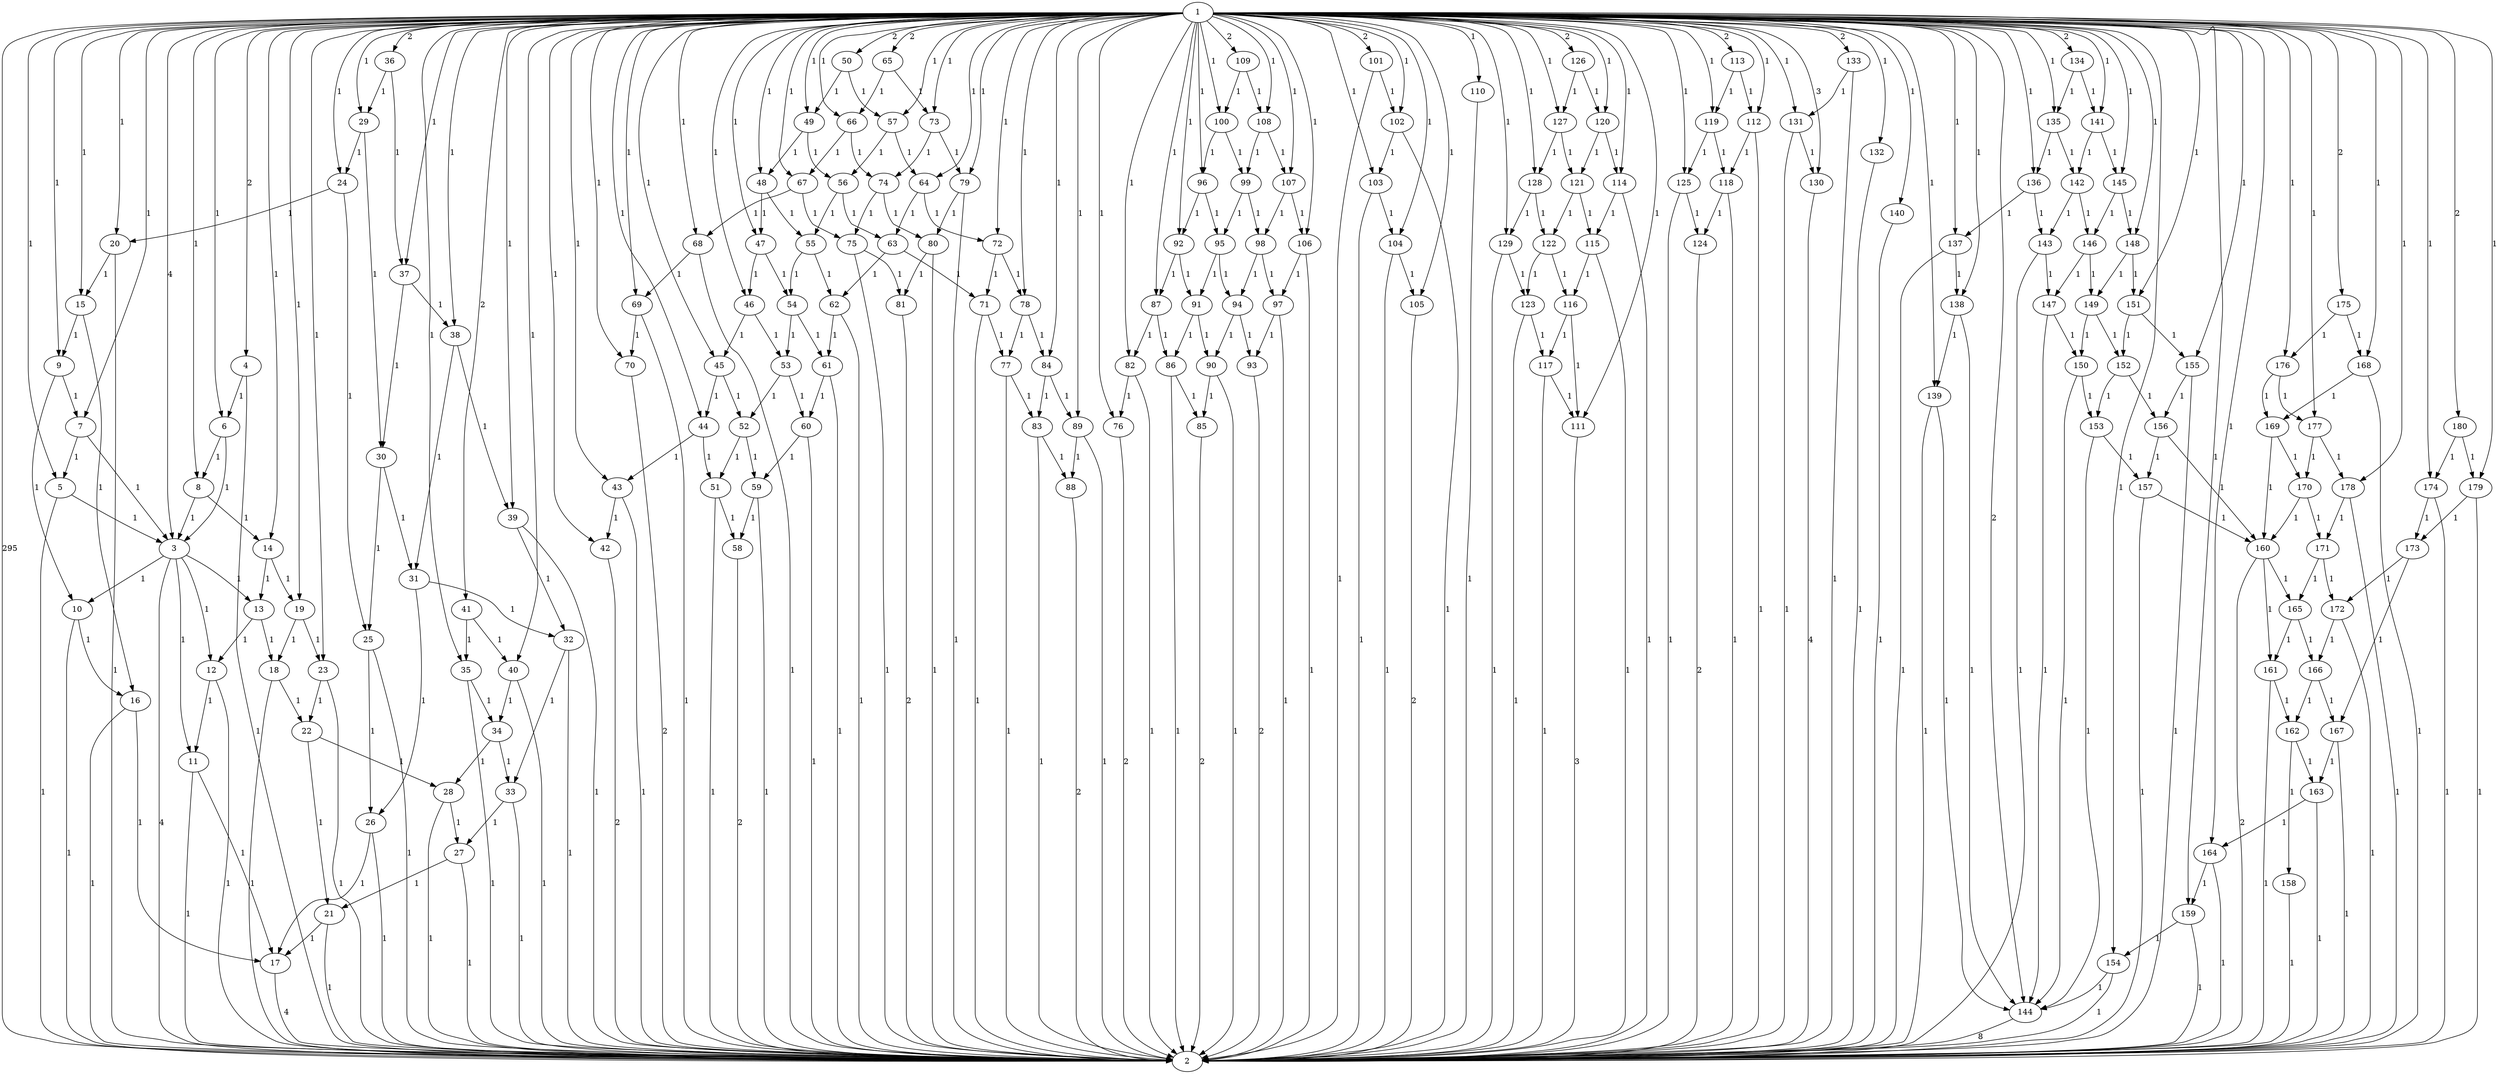 digraph {
1 -> 2 [label=295];
1 -> 3 [label=4];
1 -> 4 [label=2];
1 -> 5 [label=1];
1 -> 6 [label=1];
1 -> 7 [label=1];
1 -> 8 [label=1];
1 -> 9 [label=1];
1 -> 14 [label=1];
1 -> 15 [label=1];
1 -> 19 [label=1];
1 -> 20 [label=1];
1 -> 23 [label=1];
1 -> 24 [label=1];
1 -> 29 [label=1];
1 -> 35 [label=1];
1 -> 36 [label=2];
1 -> 37 [label=1];
1 -> 38 [label=1];
1 -> 39 [label=1];
1 -> 40 [label=1];
1 -> 41 [label=2];
1 -> 42 [label=1];
1 -> 43 [label=1];
1 -> 44 [label=1];
1 -> 45 [label=1];
1 -> 46 [label=1];
1 -> 47 [label=1];
1 -> 48 [label=1];
1 -> 49 [label=1];
1 -> 50 [label=2];
1 -> 57 [label=1];
1 -> 64 [label=1];
1 -> 65 [label=2];
1 -> 66 [label=1];
1 -> 67 [label=1];
1 -> 68 [label=1];
1 -> 69 [label=1];
1 -> 70 [label=1];
1 -> 72 [label=1];
1 -> 73 [label=1];
1 -> 76 [label=1];
1 -> 78 [label=1];
1 -> 79 [label=1];
1 -> 82 [label=1];
1 -> 84 [label=1];
1 -> 87 [label=1];
1 -> 89 [label=1];
1 -> 92 [label=1];
1 -> 96 [label=1];
1 -> 100 [label=1];
1 -> 101 [label=2];
1 -> 102 [label=1];
1 -> 103 [label=1];
1 -> 104 [label=1];
1 -> 105 [label=1];
1 -> 106 [label=1];
1 -> 107 [label=1];
1 -> 108 [label=1];
1 -> 109 [label=2];
1 -> 110 [label=1];
1 -> 111 [label=1];
1 -> 112 [label=1];
1 -> 113 [label=2];
1 -> 114 [label=1];
1 -> 119 [label=1];
1 -> 120 [label=1];
1 -> 125 [label=1];
1 -> 126 [label=2];
1 -> 127 [label=1];
1 -> 128 [label=1];
1 -> 129 [label=1];
1 -> 130 [label=3];
1 -> 131 [label=1];
1 -> 132 [label=1];
1 -> 133 [label=2];
1 -> 134 [label=2];
1 -> 135 [label=1];
1 -> 136 [label=1];
1 -> 137 [label=1];
1 -> 138 [label=1];
1 -> 139 [label=1];
1 -> 140 [label=1];
1 -> 141 [label=1];
1 -> 144 [label=2];
1 -> 145 [label=1];
1 -> 148 [label=1];
1 -> 151 [label=1];
1 -> 154 [label=1];
1 -> 155 [label=1];
1 -> 159 [label=1];
1 -> 164 [label=1];
1 -> 168 [label=1];
1 -> 174 [label=1];
1 -> 175 [label=2];
1 -> 176 [label=1];
1 -> 177 [label=1];
1 -> 178 [label=1];
1 -> 179 [label=1];
1 -> 180 [label=2];
3 -> 2 [label=4];
3 -> 10 [label=1];
3 -> 11 [label=1];
3 -> 12 [label=1];
3 -> 13 [label=1];
4 -> 2 [label=1];
4 -> 6 [label=1];
5 -> 2 [label=1];
5 -> 3 [label=1];
6 -> 3 [label=1];
6 -> 8 [label=1];
7 -> 3 [label=1];
7 -> 5 [label=1];
8 -> 3 [label=1];
8 -> 14 [label=1];
9 -> 7 [label=1];
9 -> 10 [label=1];
10 -> 2 [label=1];
10 -> 16 [label=1];
11 -> 2 [label=1];
11 -> 17 [label=1];
12 -> 2 [label=1];
12 -> 11 [label=1];
13 -> 12 [label=1];
13 -> 18 [label=1];
14 -> 13 [label=1];
14 -> 19 [label=1];
15 -> 9 [label=1];
15 -> 16 [label=1];
16 -> 2 [label=1];
16 -> 17 [label=1];
17 -> 2 [label=4];
18 -> 2 [label=1];
18 -> 22 [label=1];
19 -> 18 [label=1];
19 -> 23 [label=1];
20 -> 2 [label=1];
20 -> 15 [label=1];
21 -> 2 [label=1];
21 -> 17 [label=1];
22 -> 21 [label=1];
22 -> 28 [label=1];
23 -> 2 [label=1];
23 -> 22 [label=1];
24 -> 20 [label=1];
24 -> 25 [label=1];
25 -> 2 [label=1];
25 -> 26 [label=1];
26 -> 2 [label=1];
26 -> 17 [label=1];
27 -> 2 [label=1];
27 -> 21 [label=1];
28 -> 2 [label=1];
28 -> 27 [label=1];
29 -> 24 [label=1];
29 -> 30 [label=1];
30 -> 25 [label=1];
30 -> 31 [label=1];
31 -> 26 [label=1];
31 -> 32 [label=1];
32 -> 2 [label=1];
32 -> 33 [label=1];
33 -> 2 [label=1];
33 -> 27 [label=1];
34 -> 28 [label=1];
34 -> 33 [label=1];
35 -> 2 [label=1];
35 -> 34 [label=1];
36 -> 29 [label=1];
36 -> 37 [label=1];
37 -> 30 [label=1];
37 -> 38 [label=1];
38 -> 31 [label=1];
38 -> 39 [label=1];
39 -> 2 [label=1];
39 -> 32 [label=1];
40 -> 2 [label=1];
40 -> 34 [label=1];
41 -> 35 [label=1];
41 -> 40 [label=1];
42 -> 2 [label=2];
43 -> 2 [label=1];
43 -> 42 [label=1];
44 -> 43 [label=1];
44 -> 51 [label=1];
45 -> 44 [label=1];
45 -> 52 [label=1];
46 -> 45 [label=1];
46 -> 53 [label=1];
47 -> 46 [label=1];
47 -> 54 [label=1];
48 -> 47 [label=1];
48 -> 55 [label=1];
49 -> 48 [label=1];
49 -> 56 [label=1];
50 -> 49 [label=1];
50 -> 57 [label=1];
51 -> 2 [label=1];
51 -> 58 [label=1];
52 -> 51 [label=1];
52 -> 59 [label=1];
53 -> 52 [label=1];
53 -> 60 [label=1];
54 -> 53 [label=1];
54 -> 61 [label=1];
55 -> 54 [label=1];
55 -> 62 [label=1];
56 -> 55 [label=1];
56 -> 63 [label=1];
57 -> 56 [label=1];
57 -> 64 [label=1];
58 -> 2 [label=2];
59 -> 2 [label=1];
59 -> 58 [label=1];
60 -> 2 [label=1];
60 -> 59 [label=1];
61 -> 2 [label=1];
61 -> 60 [label=1];
62 -> 2 [label=1];
62 -> 61 [label=1];
63 -> 62 [label=1];
63 -> 71 [label=1];
64 -> 63 [label=1];
64 -> 72 [label=1];
65 -> 66 [label=1];
65 -> 73 [label=1];
66 -> 67 [label=1];
66 -> 74 [label=1];
67 -> 68 [label=1];
67 -> 75 [label=1];
68 -> 2 [label=1];
68 -> 69 [label=1];
69 -> 2 [label=1];
69 -> 70 [label=1];
70 -> 2 [label=2];
71 -> 2 [label=1];
71 -> 77 [label=1];
72 -> 71 [label=1];
72 -> 78 [label=1];
73 -> 74 [label=1];
73 -> 79 [label=1];
74 -> 75 [label=1];
74 -> 80 [label=1];
75 -> 2 [label=1];
75 -> 81 [label=1];
76 -> 2 [label=2];
77 -> 2 [label=1];
77 -> 83 [label=1];
78 -> 77 [label=1];
78 -> 84 [label=1];
79 -> 2 [label=1];
79 -> 80 [label=1];
80 -> 2 [label=1];
80 -> 81 [label=1];
81 -> 2 [label=2];
82 -> 2 [label=1];
82 -> 76 [label=1];
83 -> 2 [label=1];
83 -> 88 [label=1];
84 -> 83 [label=1];
84 -> 89 [label=1];
85 -> 2 [label=2];
86 -> 2 [label=1];
86 -> 85 [label=1];
87 -> 82 [label=1];
87 -> 86 [label=1];
88 -> 2 [label=2];
89 -> 2 [label=1];
89 -> 88 [label=1];
90 -> 2 [label=1];
90 -> 85 [label=1];
91 -> 86 [label=1];
91 -> 90 [label=1];
92 -> 87 [label=1];
92 -> 91 [label=1];
93 -> 2 [label=2];
94 -> 90 [label=1];
94 -> 93 [label=1];
95 -> 91 [label=1];
95 -> 94 [label=1];
96 -> 92 [label=1];
96 -> 95 [label=1];
97 -> 2 [label=1];
97 -> 93 [label=1];
98 -> 94 [label=1];
98 -> 97 [label=1];
99 -> 95 [label=1];
99 -> 98 [label=1];
100 -> 96 [label=1];
100 -> 99 [label=1];
101 -> 2 [label=1];
101 -> 102 [label=1];
102 -> 2 [label=1];
102 -> 103 [label=1];
103 -> 2 [label=1];
103 -> 104 [label=1];
104 -> 2 [label=1];
104 -> 105 [label=1];
105 -> 2 [label=2];
106 -> 2 [label=1];
106 -> 97 [label=1];
107 -> 98 [label=1];
107 -> 106 [label=1];
108 -> 99 [label=1];
108 -> 107 [label=1];
109 -> 100 [label=1];
109 -> 108 [label=1];
110 -> 2 [label=1];
111 -> 2 [label=3];
112 -> 2 [label=1];
112 -> 118 [label=1];
113 -> 112 [label=1];
113 -> 119 [label=1];
114 -> 2 [label=1];
114 -> 115 [label=1];
115 -> 2 [label=1];
115 -> 116 [label=1];
116 -> 111 [label=1];
116 -> 117 [label=1];
117 -> 2 [label=1];
117 -> 111 [label=1];
118 -> 2 [label=1];
118 -> 124 [label=1];
119 -> 118 [label=1];
119 -> 125 [label=1];
120 -> 114 [label=1];
120 -> 121 [label=1];
121 -> 115 [label=1];
121 -> 122 [label=1];
122 -> 116 [label=1];
122 -> 123 [label=1];
123 -> 2 [label=1];
123 -> 117 [label=1];
124 -> 2 [label=2];
125 -> 2 [label=1];
125 -> 124 [label=1];
126 -> 120 [label=1];
126 -> 127 [label=1];
127 -> 121 [label=1];
127 -> 128 [label=1];
128 -> 122 [label=1];
128 -> 129 [label=1];
129 -> 2 [label=1];
129 -> 123 [label=1];
130 -> 2 [label=4];
131 -> 2 [label=1];
131 -> 130 [label=1];
132 -> 2 [label=1];
133 -> 2 [label=1];
133 -> 131 [label=1];
134 -> 135 [label=1];
134 -> 141 [label=1];
135 -> 136 [label=1];
135 -> 142 [label=1];
136 -> 137 [label=1];
136 -> 143 [label=1];
137 -> 2 [label=1];
137 -> 138 [label=1];
138 -> 139 [label=1];
138 -> 144 [label=1];
139 -> 2 [label=1];
139 -> 144 [label=1];
140 -> 2 [label=1];
141 -> 142 [label=1];
141 -> 145 [label=1];
142 -> 143 [label=1];
142 -> 146 [label=1];
143 -> 2 [label=1];
143 -> 147 [label=1];
144 -> 2 [label=8];
145 -> 146 [label=1];
145 -> 148 [label=1];
146 -> 147 [label=1];
146 -> 149 [label=1];
147 -> 144 [label=1];
147 -> 150 [label=1];
148 -> 149 [label=1];
148 -> 151 [label=1];
149 -> 150 [label=1];
149 -> 152 [label=1];
150 -> 144 [label=1];
150 -> 153 [label=1];
151 -> 152 [label=1];
151 -> 155 [label=1];
152 -> 153 [label=1];
152 -> 156 [label=1];
153 -> 144 [label=1];
153 -> 157 [label=1];
154 -> 2 [label=1];
154 -> 144 [label=1];
155 -> 2 [label=1];
155 -> 156 [label=1];
156 -> 157 [label=1];
156 -> 160 [label=1];
157 -> 2 [label=1];
157 -> 160 [label=1];
158 -> 2 [label=1];
159 -> 2 [label=1];
159 -> 154 [label=1];
160 -> 2 [label=2];
160 -> 161 [label=1];
160 -> 165 [label=1];
161 -> 2 [label=1];
161 -> 162 [label=1];
162 -> 158 [label=1];
162 -> 163 [label=1];
163 -> 2 [label=1];
163 -> 164 [label=1];
164 -> 2 [label=1];
164 -> 159 [label=1];
165 -> 161 [label=1];
165 -> 166 [label=1];
166 -> 162 [label=1];
166 -> 167 [label=1];
167 -> 2 [label=1];
167 -> 163 [label=1];
168 -> 2 [label=1];
168 -> 169 [label=1];
169 -> 160 [label=1];
169 -> 170 [label=1];
170 -> 160 [label=1];
170 -> 171 [label=1];
171 -> 165 [label=1];
171 -> 172 [label=1];
172 -> 2 [label=1];
172 -> 166 [label=1];
173 -> 167 [label=1];
173 -> 172 [label=1];
174 -> 2 [label=1];
174 -> 173 [label=1];
175 -> 168 [label=1];
175 -> 176 [label=1];
176 -> 169 [label=1];
176 -> 177 [label=1];
177 -> 170 [label=1];
177 -> 178 [label=1];
178 -> 2 [label=1];
178 -> 171 [label=1];
179 -> 2 [label=1];
179 -> 173 [label=1];
180 -> 174 [label=1];
180 -> 179 [label=1];
}